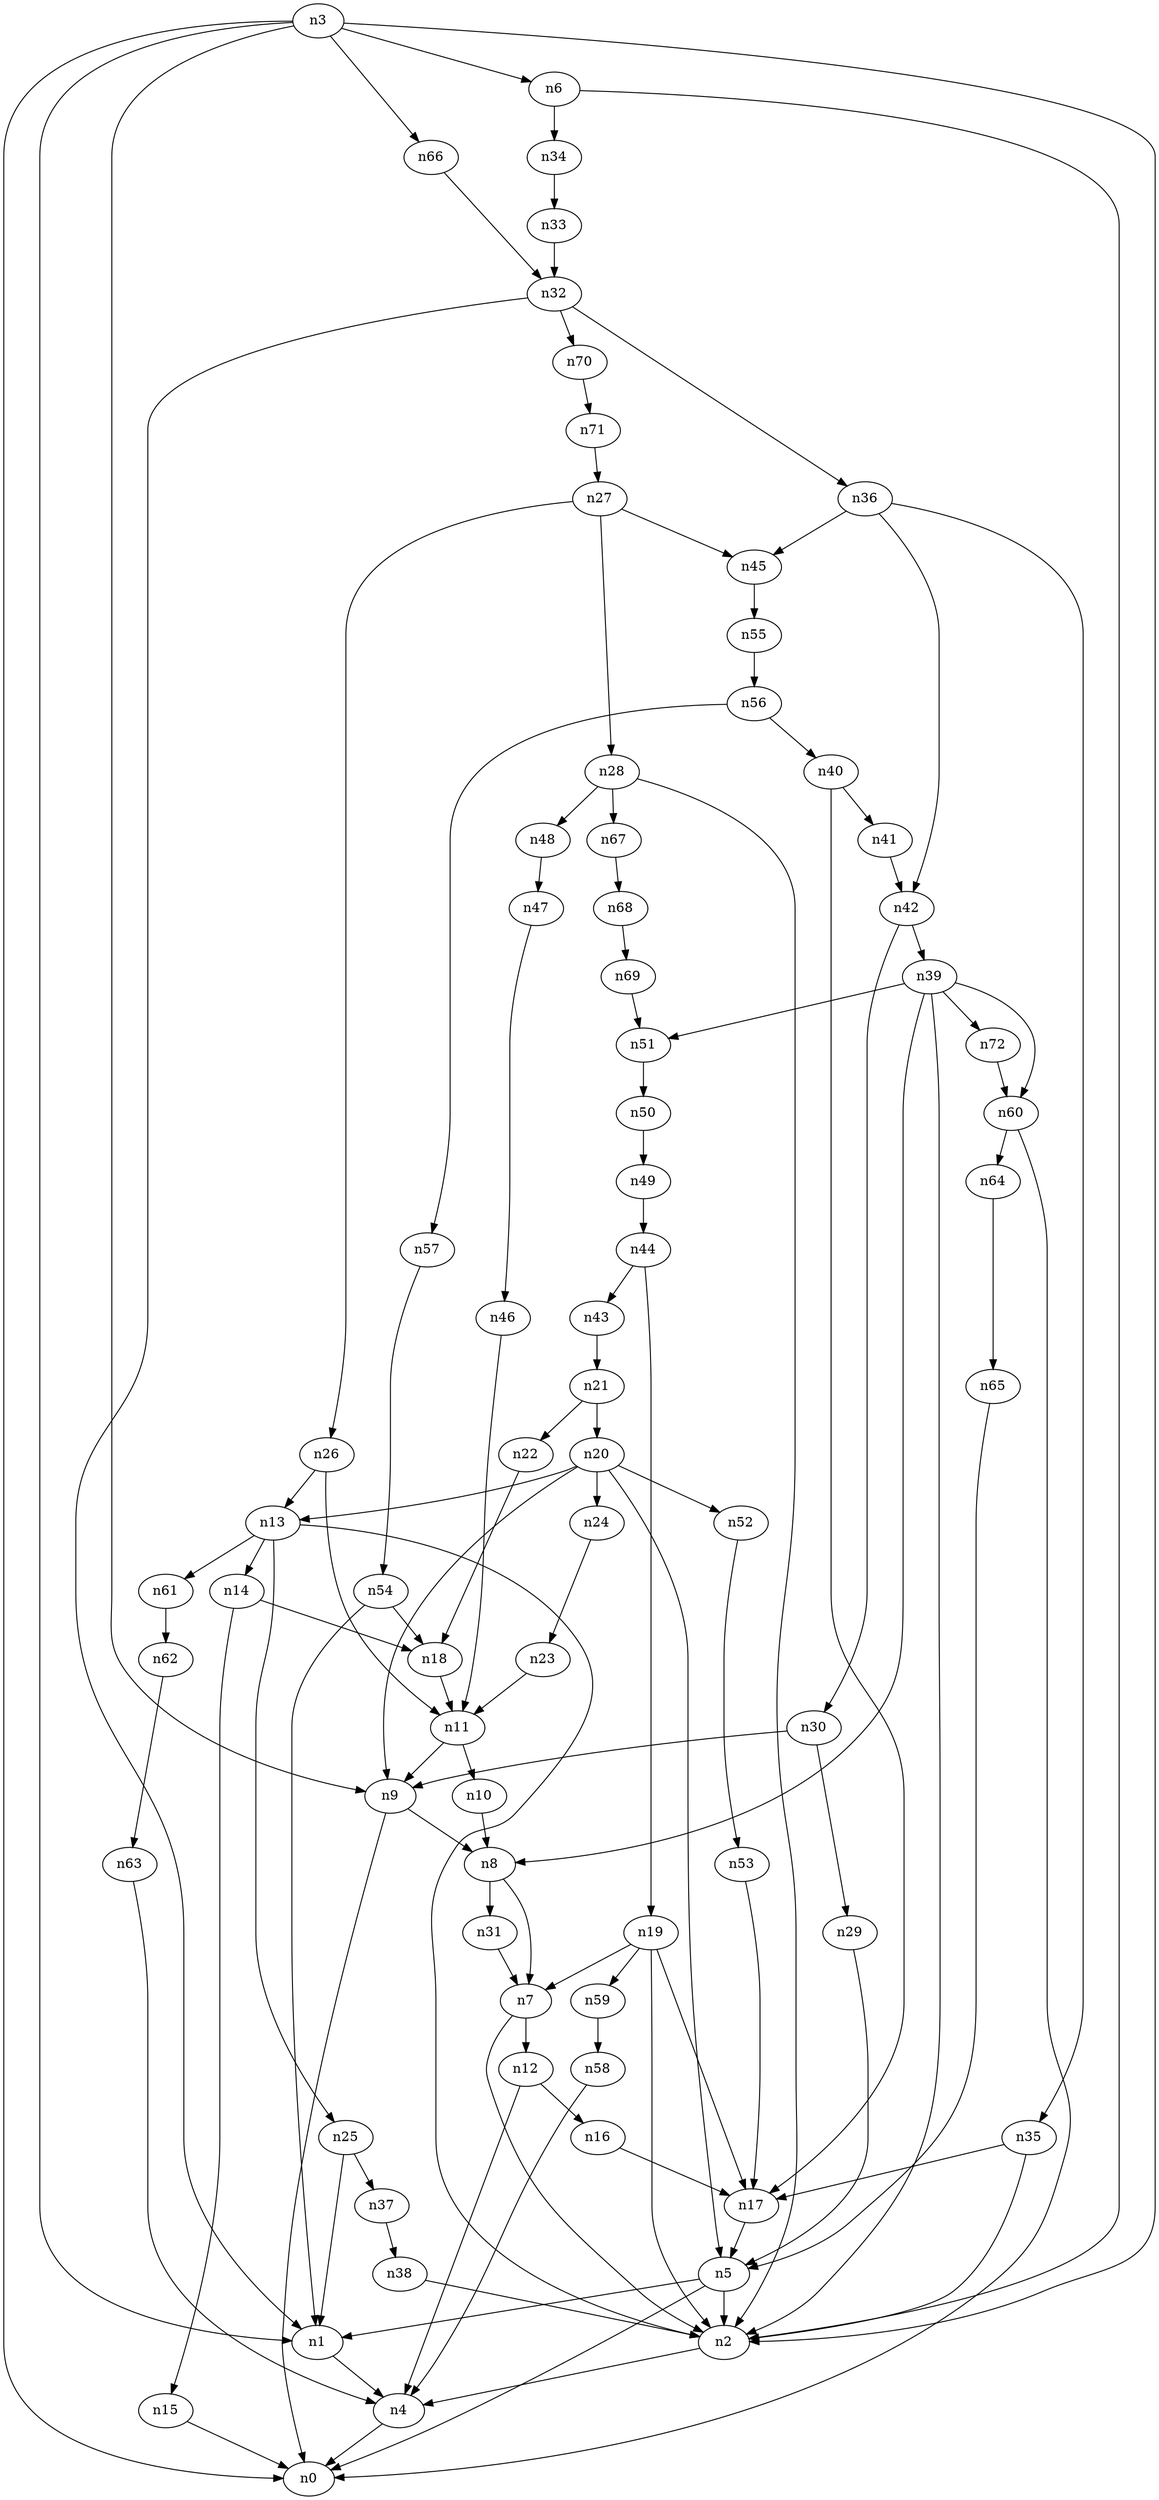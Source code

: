digraph G {
	n1 -> n4	 [_graphml_id=e4];
	n2 -> n4	 [_graphml_id=e7];
	n3 -> n0	 [_graphml_id=e0];
	n3 -> n1	 [_graphml_id=e3];
	n3 -> n2	 [_graphml_id=e6];
	n3 -> n6	 [_graphml_id=e9];
	n3 -> n9	 [_graphml_id=e14];
	n3 -> n66	 [_graphml_id=e107];
	n4 -> n0	 [_graphml_id=e1];
	n5 -> n0	 [_graphml_id=e2];
	n5 -> n1	 [_graphml_id=e5];
	n5 -> n2	 [_graphml_id=e8];
	n6 -> n2	 [_graphml_id=e10];
	n6 -> n34	 [_graphml_id=e56];
	n7 -> n2	 [_graphml_id=e11];
	n7 -> n12	 [_graphml_id=e18];
	n8 -> n7	 [_graphml_id=e12];
	n8 -> n31	 [_graphml_id=e50];
	n9 -> n0	 [_graphml_id=e20];
	n9 -> n8	 [_graphml_id=e13];
	n10 -> n8	 [_graphml_id=e15];
	n11 -> n9	 [_graphml_id=e17];
	n11 -> n10	 [_graphml_id=e16];
	n12 -> n4	 [_graphml_id=e19];
	n12 -> n16	 [_graphml_id=e25];
	n13 -> n2	 [_graphml_id=e21];
	n13 -> n14	 [_graphml_id=e22];
	n13 -> n25	 [_graphml_id=e40];
	n13 -> n61	 [_graphml_id=e100];
	n14 -> n15	 [_graphml_id=e23];
	n14 -> n18	 [_graphml_id=e29];
	n15 -> n0	 [_graphml_id=e24];
	n16 -> n17	 [_graphml_id=e26];
	n17 -> n5	 [_graphml_id=e27];
	n18 -> n11	 [_graphml_id=e28];
	n19 -> n2	 [_graphml_id=e32];
	n19 -> n7	 [_graphml_id=e30];
	n19 -> n17	 [_graphml_id=e31];
	n19 -> n59	 [_graphml_id=e96];
	n20 -> n5	 [_graphml_id=e75];
	n20 -> n9	 [_graphml_id=e42];
	n20 -> n13	 [_graphml_id=e33];
	n20 -> n24	 [_graphml_id=e39];
	n20 -> n52	 [_graphml_id=e84];
	n21 -> n20	 [_graphml_id=e34];
	n21 -> n22	 [_graphml_id=e35];
	n22 -> n18	 [_graphml_id=e36];
	n23 -> n11	 [_graphml_id=e37];
	n24 -> n23	 [_graphml_id=e38];
	n25 -> n1	 [_graphml_id=e41];
	n25 -> n37	 [_graphml_id=e60];
	n26 -> n11	 [_graphml_id=e52];
	n26 -> n13	 [_graphml_id=e43];
	n27 -> n26	 [_graphml_id=e44];
	n27 -> n28	 [_graphml_id=e45];
	n27 -> n45	 [_graphml_id=e74];
	n28 -> n2	 [_graphml_id=e46];
	n28 -> n48	 [_graphml_id=e79];
	n28 -> n67	 [_graphml_id=e110];
	n29 -> n5	 [_graphml_id=e47];
	n30 -> n9	 [_graphml_id=e49];
	n30 -> n29	 [_graphml_id=e48];
	n31 -> n7	 [_graphml_id=e51];
	n32 -> n1	 [_graphml_id=e53];
	n32 -> n36	 [_graphml_id=e59];
	n32 -> n70	 [_graphml_id=e114];
	n33 -> n32	 [_graphml_id=e54];
	n34 -> n33	 [_graphml_id=e55];
	n35 -> n2	 [_graphml_id=e65];
	n35 -> n17	 [_graphml_id=e57];
	n36 -> n35	 [_graphml_id=e58];
	n36 -> n42	 [_graphml_id=e99];
	n36 -> n45	 [_graphml_id=e73];
	n37 -> n38	 [_graphml_id=e61];
	n38 -> n2	 [_graphml_id=e62];
	n39 -> n2	 [_graphml_id=e63];
	n39 -> n8	 [_graphml_id=e64];
	n39 -> n51	 [_graphml_id=e83];
	n39 -> n60	 [_graphml_id=e97];
	n39 -> n72	 [_graphml_id=e117];
	n40 -> n17	 [_graphml_id=e66];
	n40 -> n41	 [_graphml_id=e67];
	n41 -> n42	 [_graphml_id=e68];
	n42 -> n30	 [_graphml_id=e69];
	n42 -> n39	 [_graphml_id=e89];
	n43 -> n21	 [_graphml_id=e70];
	n44 -> n19	 [_graphml_id=e72];
	n44 -> n43	 [_graphml_id=e71];
	n45 -> n55	 [_graphml_id=e90];
	n46 -> n11	 [_graphml_id=e76];
	n47 -> n46	 [_graphml_id=e77];
	n48 -> n47	 [_graphml_id=e78];
	n49 -> n44	 [_graphml_id=e80];
	n50 -> n49	 [_graphml_id=e81];
	n51 -> n50	 [_graphml_id=e82];
	n52 -> n53	 [_graphml_id=e85];
	n53 -> n17	 [_graphml_id=e86];
	n54 -> n1	 [_graphml_id=e87];
	n54 -> n18	 [_graphml_id=e88];
	n55 -> n56	 [_graphml_id=e91];
	n56 -> n40	 [_graphml_id=e109];
	n56 -> n57	 [_graphml_id=e92];
	n57 -> n54	 [_graphml_id=e93];
	n58 -> n4	 [_graphml_id=e94];
	n59 -> n58	 [_graphml_id=e95];
	n60 -> n0	 [_graphml_id=e98];
	n60 -> n64	 [_graphml_id=e104];
	n61 -> n62	 [_graphml_id=e101];
	n62 -> n63	 [_graphml_id=e102];
	n63 -> n4	 [_graphml_id=e103];
	n64 -> n65	 [_graphml_id=e105];
	n65 -> n5	 [_graphml_id=e106];
	n66 -> n32	 [_graphml_id=e108];
	n67 -> n68	 [_graphml_id=e111];
	n68 -> n69	 [_graphml_id=e112];
	n69 -> n51	 [_graphml_id=e113];
	n70 -> n71	 [_graphml_id=e115];
	n71 -> n27	 [_graphml_id=e116];
	n72 -> n60	 [_graphml_id=e118];
}
